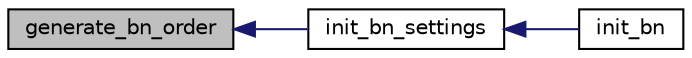 digraph "generate_bn_order"
{
  edge [fontname="Helvetica",fontsize="10",labelfontname="Helvetica",labelfontsize="10"];
  node [fontname="Helvetica",fontsize="10",shape=record];
  rankdir="LR";
  Node31 [label="generate_bn_order",height=0.2,width=0.4,color="black", fillcolor="grey75", style="filled", fontcolor="black"];
  Node31 -> Node32 [dir="back",color="midnightblue",fontsize="10",style="solid"];
  Node32 [label="init_bn_settings",height=0.2,width=0.4,color="black", fillcolor="white", style="filled",URL="$curve__settings_8h.html#a8107b3c4a1ffd201c295046d5ca9cdc1"];
  Node32 -> Node33 [dir="back",color="midnightblue",fontsize="10",style="solid"];
  Node33 [label="init_bn",height=0.2,width=0.4,color="black", fillcolor="white", style="filled",URL="$bn__inits_8h.html#acc68302a1ac11a5cd72808edd14682ba"];
}
